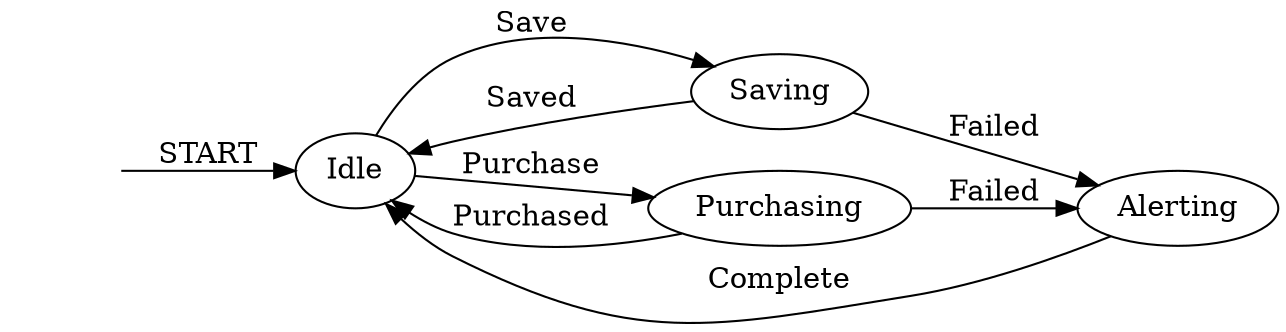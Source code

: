 digraph {
    graph [rankdir=LR]

    0 [label="", shape=plaintext]
    0 -> 1 [label="START"]

    1 [label="Idle"]
    2 [label="Saving"]
    3 [label="Purchasing"]
    4 [label="Alerting"]

    1 -> 3 [label="Purchase"]
    1 -> 2 [label="Save"]
    2 -> 4 [label="Failed"]
    2 -> 1 [label="Saved"]
    3 -> 4 [label="Failed"]
    3 -> 1 [label="Purchased"]
    4 -> 1 [label="Complete"]
}